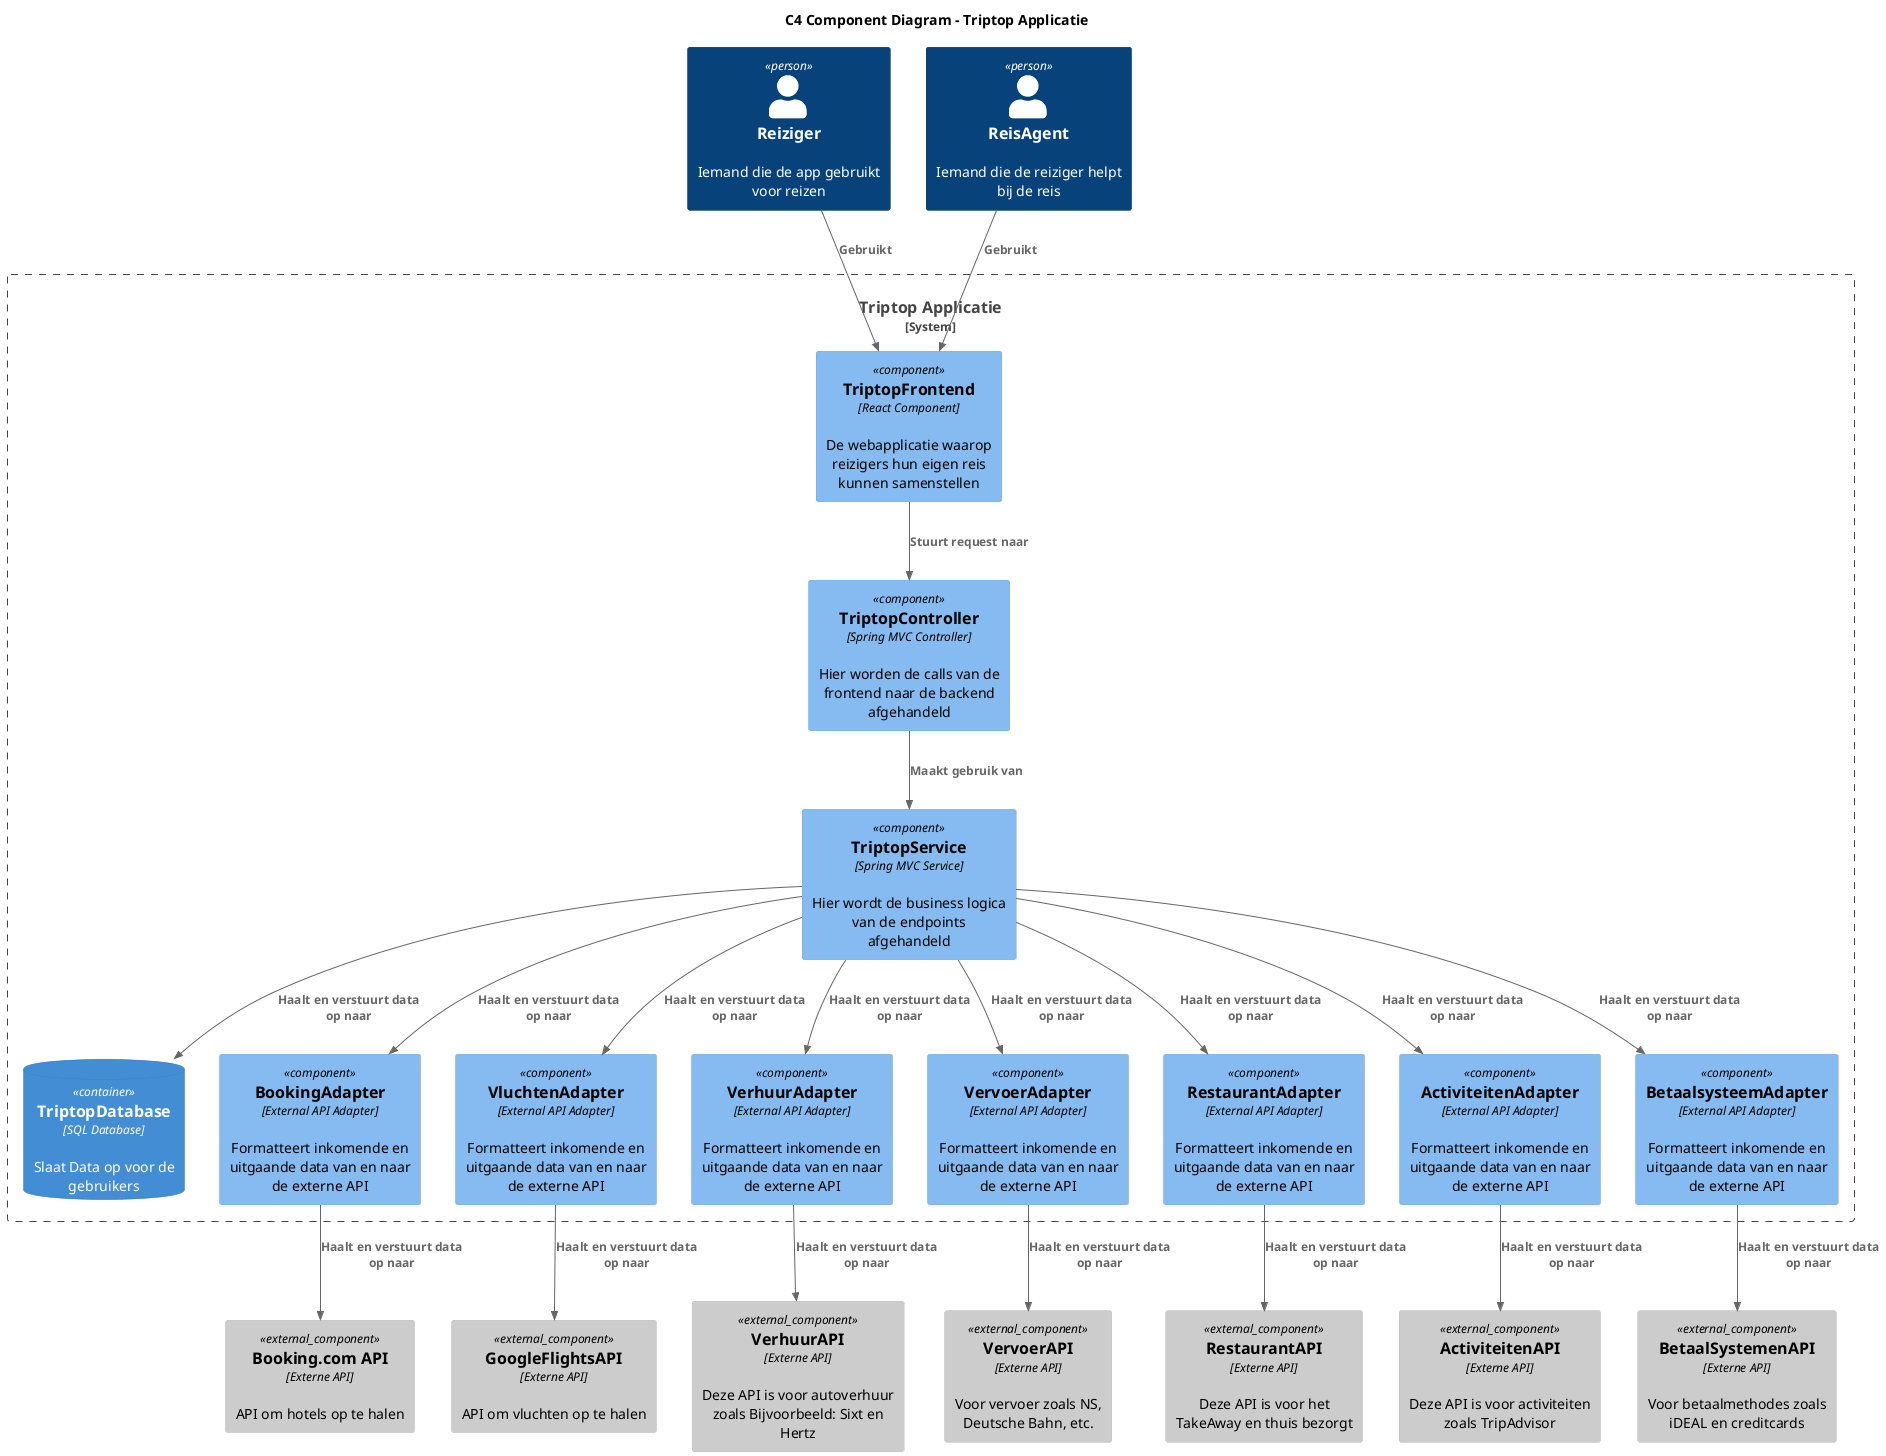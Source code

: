 @startuml
!include <C4/C4_Component>

title C4 Component Diagram - Triptop Applicatie

Person(Reiziger, "Reiziger", "Iemand die de app gebruikt voor reizen")
Person(ReisAgent, "ReisAgent", "Iemand die de reiziger helpt bij de reis")

System_Boundary(c3, Triptop Applicatie) {
    'frontend
    Component(TriptopFrontend, "TriptopFrontend", "React Component", "De webapplicatie waarop reizigers hun eigen reis kunnen samenstellen")

    'backend
    'controller
    Component(TriptopController, "TriptopController", "Spring MVC Controller", "Hier worden de calls van de frontend naar de backend afgehandeld")

    'service
    Component(TriptopService, "TriptopService", "Spring MVC Service", "Hier wordt de business logica van de endpoints afgehandeld")

    'database
    ContainerDb(db, "TriptopDatabase", "SQL Database", "Slaat Data op voor de gebruikers")

    'Externe API Adapters
    Component(BookingAdapter, "BookingAdapter", "External API Adapter", "Formatteert inkomende en uitgaande data van en naar de externe API")
    Component(VluchtenAdapter, "VluchtenAdapter", "External API Adapter", "Formatteert inkomende en uitgaande data van en naar de externe API")
    Component(VerhuurAdapter, "VerhuurAdapter", "External API Adapter", "Formatteert inkomende en uitgaande data van en naar de externe API")
    Component(VervoerAdapter, "VervoerAdapter", "External API Adapter", "Formatteert inkomende en uitgaande data van en naar de externe API")
    Component(RestaurantAdapter, "RestaurantAdapter", "External API Adapter", "Formatteert inkomende en uitgaande data van en naar de externe API")
    Component(ActiviteitenAdapter, "ActiviteitenAdapter", "External API Adapter", "Formatteert inkomende en uitgaande data van en naar de externe API")
    Component(BetaalsysteemAdapter, "BetaalsysteemAdapter", "External API Adapter", "Formatteert inkomende en uitgaande data van en naar de externe API")
}

'Externe API's
Component_Ext(Booking.comAPI, "Booking.com API", "Externe API", "API om hotels op te halen")
Component_Ext(VluchtenAPI, "GoogleFlightsAPI", "Externe API", "API om vluchten op te halen")
Component_Ext(VerhuurAPI, "VerhuurAPI", "Externe API", "Deze API is voor autoverhuur zoals Bijvoorbeeld: Sixt en Hertz")
Component_Ext(RestaurantAPI, "RestaurantAPI", "Externe API", "Deze API is voor het TakeAway en thuis bezorgt")
Component_Ext(ActiviteitenAPI, "ActiviteitenAPI", "Externe API", "Deze API is voor activiteiten zoals TripAdvisor")
Component_Ext(BetaalSystemenAPI, "BetaalSystemenAPI", "Externe API", "Voor betaalmethodes zoals iDEAL en creditcards")
Component_Ext(VervoerAPI, "VervoerAPI", "Externe API", "Voor vervoer zoals NS, Deutsche Bahn, etc.")

'Relaties gebruikers
Rel(Reiziger, TriptopFrontend, "Gebruikt")
Rel(ReisAgent, TriptopFrontend, "Gebruikt")

'frontend -> controller
Rel(TriptopFrontend, TriptopController, "Stuurt request naar")

'controller -> service
Rel(TriptopController, TriptopService, "Maakt gebruik van")

'service -> database
Rel(TriptopService, db, "Haalt en verstuurt data op naar")

'backend -> adapters
Rel(TriptopService, BookingAdapter, "Haalt en verstuurt data op naar")
Rel(TriptopService, VluchtenAdapter, "Haalt en verstuurt data op naar")
Rel(TriptopService, VerhuurAdapter, "Haalt en verstuurt data op naar")
Rel(TriptopService, RestaurantAdapter, "Haalt en verstuurt data op naar")
Rel(TriptopService, ActiviteitenAdapter, "Haalt en verstuurt data op naar")
Rel(TriptopService, BetaalsysteemAdapter, "Haalt en verstuurt data op naar")
Rel(TriptopService, VervoerAdapter, "Haalt en verstuurt data op naar")

'adapter -> api
Rel(BookingAdapter, Booking.comAPI, "Haalt en verstuurt data op naar")
Rel(VluchtenAdapter, VluchtenAPI, "Haalt en verstuurt data op naar")
Rel(VerhuurAdapter, VerhuurAPI, "Haalt en verstuurt data op naar")
Rel(VervoerAdapter, VervoerAPI, "Haalt en verstuurt data op naar")
Rel(RestaurantAdapter, RestaurantAPI, "Haalt en verstuurt data op naar")
Rel(ActiviteitenAdapter, ActiviteitenAPI, "Haalt en verstuurt data op naar")
Rel(BetaalsysteemAdapter, BetaalSystemenAPI, "Haalt en verstuurt data op naar")

@enduml

title C4 Component Diagram - Triptop Applicatie

Person(Reiziger, "Reiziger", "Iemand die de app gebruikt voor reizen")
Person(ReisAgent, "ReisAgent", "Iemand die de reiziger helpt bij de reis")

System_Boundary(c3, Triptop Applicatie) {
    'frontend
    Component(TriptopFrontend, "TriptopFrontend", "React Component", "De webapplicatie waarop reizigers hun eigen reis kunnen samenstellen")

    'backend
    'controller
    Component(TriptopController, "TriptopController", "Spring MVC Controller", "Hier worden de calls van de frontend naar de backend afgehandeld")

    'service
    Component(TriptopService, "TriptopService", "Spring MVC Service", "Hier wordt de business logica van de endpoints afgehandeld")

    'database
    ContainerDb(db, "TriptopDatabase", "SQL Database", "Slaat Data op voor de gebruikers")

    'Externe API Adapters
    Component(BookingAdapter, "BookingAdapter", "External API Adapter", "Formatteert inkomende en uitgaande data van en naar de externe API")
    Component(VluchtenAdapter, "VluchtenAdapter", "External API Adapter", "Formatteert inkomende en uitgaande data van en naar de externe API")
    Component(VerhuurAdapter, "VerhuurAdapter", "External API Adapter", "Formatteert inkomende en uitgaande data van en naar de externe API")
    Component(VervoerAdapter, "VervoerAdapter", "External API Adapter", "Formatteert inkomende en uitgaande data van en naar de externe API")
    Component(RestaurantAdapter, "RestaurantAdapter", "External API Adapter", "Formatteert inkomende en uitgaande data van en naar de externe API")
    Component(ActiviteitenAdapter, "ActiviteitenAdapter", "External API Adapter", "Formatteert inkomende en uitgaande data van en naar de externe API")
    Component(BetaalsysteemAdapter, "BetaalsysteemAdapter", "External API Adapter", "Formatteert inkomende en uitgaande data van en naar de externe API")
}

'Externe API's
Component_Ext(Booking.comAPI, "Booking.com API", "Externe API", "API om hotels op te halen")
Component_Ext(VluchtenAPI, "GoogleFlightsAPI", "Externe API", "API om vluchten op te halen")
Component_Ext(VerhuurAPI, "VerhuurAPI", "Externe API", "Deze API is voor autoverhuur zoals Bijvoorbeeld: Sixt en Hertz")
Component_Ext(RestaurantAPI, "RestaurantAPI", "Externe API", "Deze API is voor het TakeAway en thuis bezorgt")
Component_Ext(ActiviteitenAPI, "ActiviteitenAPI", "Externe API", "Deze API is voor activiteiten zoals TripAdvisor")
Component_Ext(BetaalSystemenAPI, "BetaalSystemenAPI", "Externe API", "Voor betaalmethodes zoals iDEAL en creditcards")
Component_Ext(VervoerAPI, "VervoerAPI", "Externe API", "Voor vervoer zoals NS, Deutsche Bahn, etc.")

'Relaties gebruikers
Rel(Reiziger, TriptopFrontend, "Gebruikt")
Rel(ReisAgent, TriptopFrontend, "Gebruikt")

'frontend -> controller
Rel(TriptopFrontend, TriptopController, "Stuurt request naar")

'controller -> service
Rel(TriptopController, TriptopService, "Maakt gebruik van")

'service -> database
Rel(TriptopService, db, "Haalt en verstuurt data op naar")

'backend -> adapters
Rel(TriptopService, BookingAdapter, "Haalt en verstuurt data op naar")
Rel(TriptopService, VluchtenAdapter, "Haalt en verstuurt data op naar")
Rel(TriptopService, VerhuurAdapter, "Haalt en verstuurt data op naar")
Rel(TriptopService, RestaurantAdapter, "Haalt en verstuurt data op naar")
Rel(TriptopService, ActiviteitenAdapter, "Haalt en verstuurt data op naar")
Rel(TriptopService, BetaalsysteemAdapter, "Haalt en verstuurt data op naar")
Rel(TriptopService, VervoerAdapter, "Haalt en verstuurt data op naar")

'adapter -> api
Rel(BookingAdapter, Booking.comAPI, "Haalt en verstuurt data op naar")
Rel(VluchtenAdapter, VluchtenAPI, "Haalt en verstuurt data op naar")
Rel(VerhuurAdapter, VerhuurAPI, "Haalt en verstuurt data op naar")
Rel(VervoerAdapter, VervoerAPI, "Haalt en verstuurt data op naar")
Rel(RestaurantAdapter, RestaurantAPI, "Haalt en verstuurt data op naar")
Rel(ActiviteitenAdapter, ActiviteitenAPI, "Haalt en verstuurt data op naar")
Rel(BetaalsysteemAdapter, BetaalSystemenAPI, "Haalt en verstuurt data op naar")

@enduml
